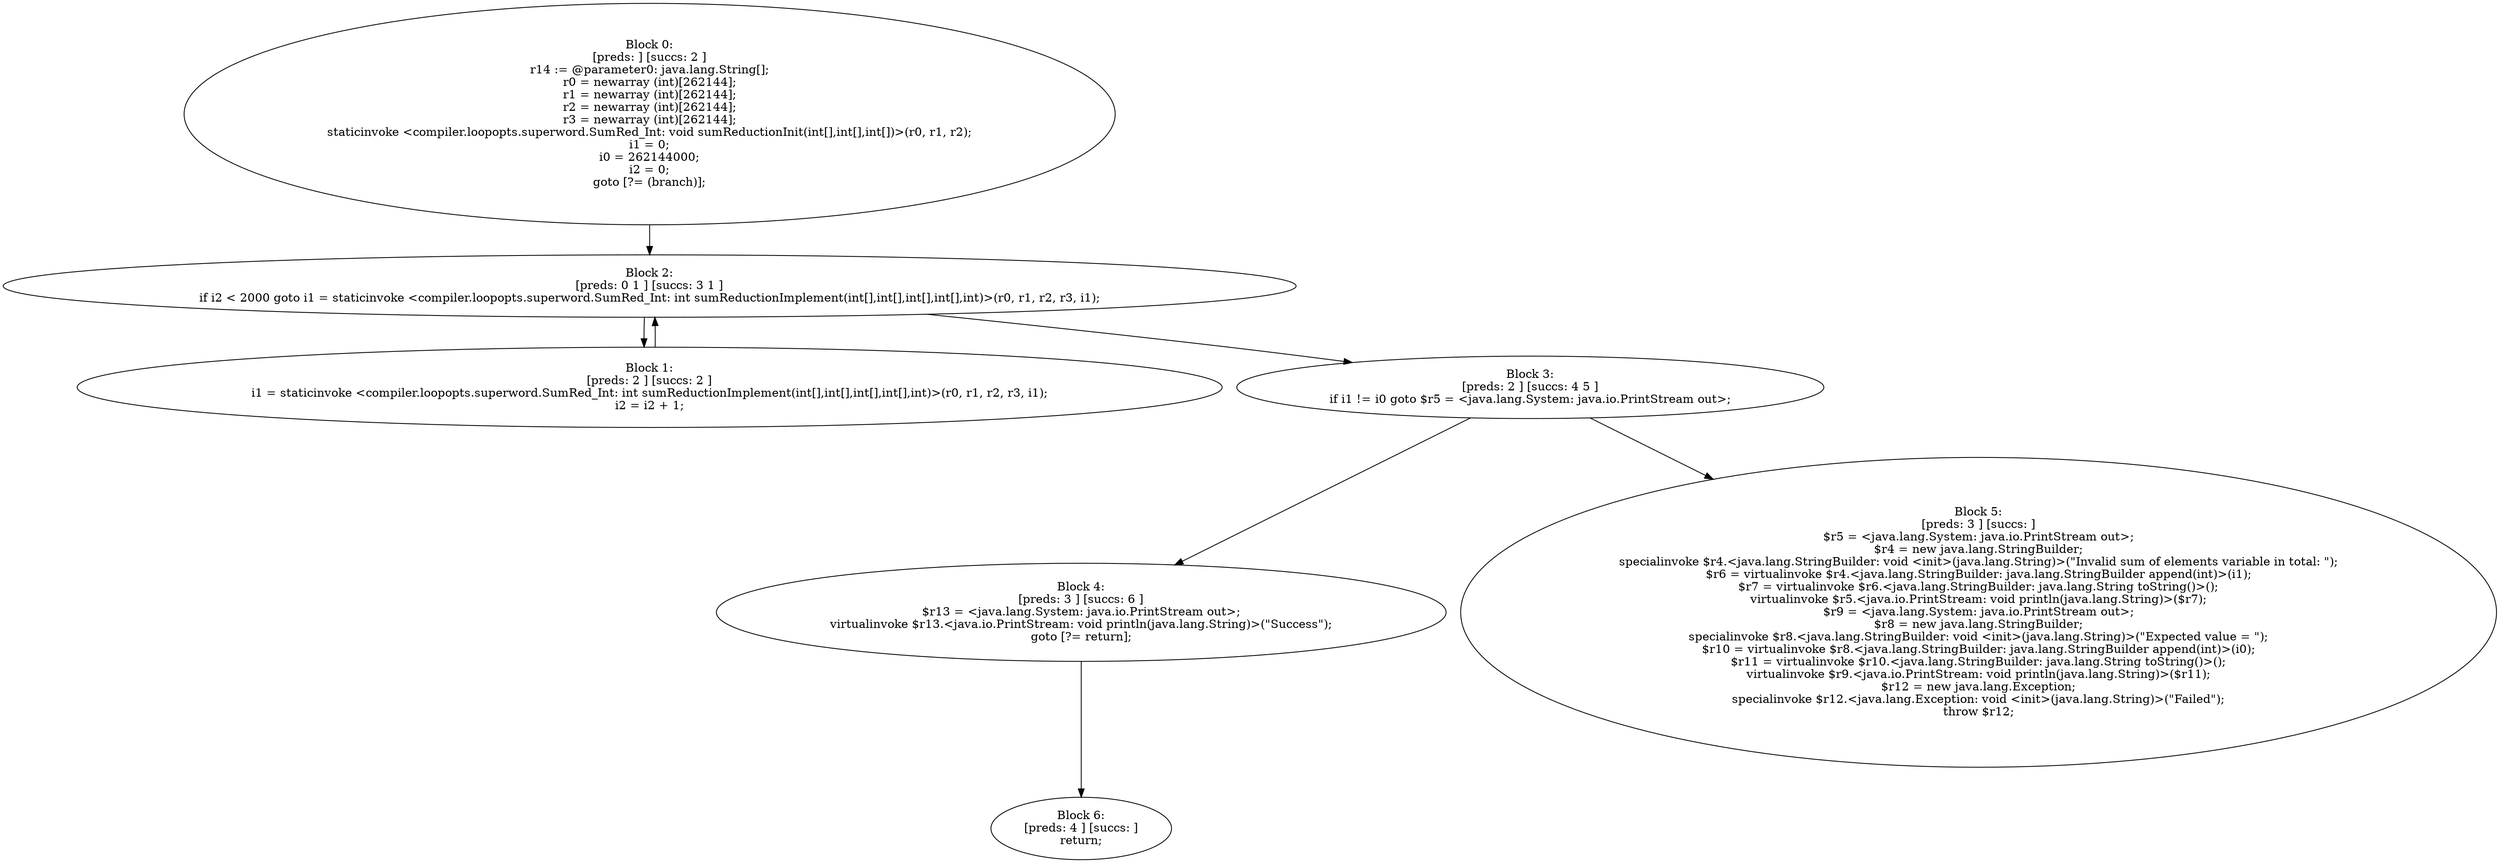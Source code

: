 digraph "unitGraph" {
    "Block 0:
[preds: ] [succs: 2 ]
r14 := @parameter0: java.lang.String[];
r0 = newarray (int)[262144];
r1 = newarray (int)[262144];
r2 = newarray (int)[262144];
r3 = newarray (int)[262144];
staticinvoke <compiler.loopopts.superword.SumRed_Int: void sumReductionInit(int[],int[],int[])>(r0, r1, r2);
i1 = 0;
i0 = 262144000;
i2 = 0;
goto [?= (branch)];
"
    "Block 1:
[preds: 2 ] [succs: 2 ]
i1 = staticinvoke <compiler.loopopts.superword.SumRed_Int: int sumReductionImplement(int[],int[],int[],int[],int)>(r0, r1, r2, r3, i1);
i2 = i2 + 1;
"
    "Block 2:
[preds: 0 1 ] [succs: 3 1 ]
if i2 < 2000 goto i1 = staticinvoke <compiler.loopopts.superword.SumRed_Int: int sumReductionImplement(int[],int[],int[],int[],int)>(r0, r1, r2, r3, i1);
"
    "Block 3:
[preds: 2 ] [succs: 4 5 ]
if i1 != i0 goto $r5 = <java.lang.System: java.io.PrintStream out>;
"
    "Block 4:
[preds: 3 ] [succs: 6 ]
$r13 = <java.lang.System: java.io.PrintStream out>;
virtualinvoke $r13.<java.io.PrintStream: void println(java.lang.String)>(\"Success\");
goto [?= return];
"
    "Block 5:
[preds: 3 ] [succs: ]
$r5 = <java.lang.System: java.io.PrintStream out>;
$r4 = new java.lang.StringBuilder;
specialinvoke $r4.<java.lang.StringBuilder: void <init>(java.lang.String)>(\"Invalid sum of elements variable in total: \");
$r6 = virtualinvoke $r4.<java.lang.StringBuilder: java.lang.StringBuilder append(int)>(i1);
$r7 = virtualinvoke $r6.<java.lang.StringBuilder: java.lang.String toString()>();
virtualinvoke $r5.<java.io.PrintStream: void println(java.lang.String)>($r7);
$r9 = <java.lang.System: java.io.PrintStream out>;
$r8 = new java.lang.StringBuilder;
specialinvoke $r8.<java.lang.StringBuilder: void <init>(java.lang.String)>(\"Expected value = \");
$r10 = virtualinvoke $r8.<java.lang.StringBuilder: java.lang.StringBuilder append(int)>(i0);
$r11 = virtualinvoke $r10.<java.lang.StringBuilder: java.lang.String toString()>();
virtualinvoke $r9.<java.io.PrintStream: void println(java.lang.String)>($r11);
$r12 = new java.lang.Exception;
specialinvoke $r12.<java.lang.Exception: void <init>(java.lang.String)>(\"Failed\");
throw $r12;
"
    "Block 6:
[preds: 4 ] [succs: ]
return;
"
    "Block 0:
[preds: ] [succs: 2 ]
r14 := @parameter0: java.lang.String[];
r0 = newarray (int)[262144];
r1 = newarray (int)[262144];
r2 = newarray (int)[262144];
r3 = newarray (int)[262144];
staticinvoke <compiler.loopopts.superword.SumRed_Int: void sumReductionInit(int[],int[],int[])>(r0, r1, r2);
i1 = 0;
i0 = 262144000;
i2 = 0;
goto [?= (branch)];
"->"Block 2:
[preds: 0 1 ] [succs: 3 1 ]
if i2 < 2000 goto i1 = staticinvoke <compiler.loopopts.superword.SumRed_Int: int sumReductionImplement(int[],int[],int[],int[],int)>(r0, r1, r2, r3, i1);
";
    "Block 1:
[preds: 2 ] [succs: 2 ]
i1 = staticinvoke <compiler.loopopts.superword.SumRed_Int: int sumReductionImplement(int[],int[],int[],int[],int)>(r0, r1, r2, r3, i1);
i2 = i2 + 1;
"->"Block 2:
[preds: 0 1 ] [succs: 3 1 ]
if i2 < 2000 goto i1 = staticinvoke <compiler.loopopts.superword.SumRed_Int: int sumReductionImplement(int[],int[],int[],int[],int)>(r0, r1, r2, r3, i1);
";
    "Block 2:
[preds: 0 1 ] [succs: 3 1 ]
if i2 < 2000 goto i1 = staticinvoke <compiler.loopopts.superword.SumRed_Int: int sumReductionImplement(int[],int[],int[],int[],int)>(r0, r1, r2, r3, i1);
"->"Block 3:
[preds: 2 ] [succs: 4 5 ]
if i1 != i0 goto $r5 = <java.lang.System: java.io.PrintStream out>;
";
    "Block 2:
[preds: 0 1 ] [succs: 3 1 ]
if i2 < 2000 goto i1 = staticinvoke <compiler.loopopts.superword.SumRed_Int: int sumReductionImplement(int[],int[],int[],int[],int)>(r0, r1, r2, r3, i1);
"->"Block 1:
[preds: 2 ] [succs: 2 ]
i1 = staticinvoke <compiler.loopopts.superword.SumRed_Int: int sumReductionImplement(int[],int[],int[],int[],int)>(r0, r1, r2, r3, i1);
i2 = i2 + 1;
";
    "Block 3:
[preds: 2 ] [succs: 4 5 ]
if i1 != i0 goto $r5 = <java.lang.System: java.io.PrintStream out>;
"->"Block 4:
[preds: 3 ] [succs: 6 ]
$r13 = <java.lang.System: java.io.PrintStream out>;
virtualinvoke $r13.<java.io.PrintStream: void println(java.lang.String)>(\"Success\");
goto [?= return];
";
    "Block 3:
[preds: 2 ] [succs: 4 5 ]
if i1 != i0 goto $r5 = <java.lang.System: java.io.PrintStream out>;
"->"Block 5:
[preds: 3 ] [succs: ]
$r5 = <java.lang.System: java.io.PrintStream out>;
$r4 = new java.lang.StringBuilder;
specialinvoke $r4.<java.lang.StringBuilder: void <init>(java.lang.String)>(\"Invalid sum of elements variable in total: \");
$r6 = virtualinvoke $r4.<java.lang.StringBuilder: java.lang.StringBuilder append(int)>(i1);
$r7 = virtualinvoke $r6.<java.lang.StringBuilder: java.lang.String toString()>();
virtualinvoke $r5.<java.io.PrintStream: void println(java.lang.String)>($r7);
$r9 = <java.lang.System: java.io.PrintStream out>;
$r8 = new java.lang.StringBuilder;
specialinvoke $r8.<java.lang.StringBuilder: void <init>(java.lang.String)>(\"Expected value = \");
$r10 = virtualinvoke $r8.<java.lang.StringBuilder: java.lang.StringBuilder append(int)>(i0);
$r11 = virtualinvoke $r10.<java.lang.StringBuilder: java.lang.String toString()>();
virtualinvoke $r9.<java.io.PrintStream: void println(java.lang.String)>($r11);
$r12 = new java.lang.Exception;
specialinvoke $r12.<java.lang.Exception: void <init>(java.lang.String)>(\"Failed\");
throw $r12;
";
    "Block 4:
[preds: 3 ] [succs: 6 ]
$r13 = <java.lang.System: java.io.PrintStream out>;
virtualinvoke $r13.<java.io.PrintStream: void println(java.lang.String)>(\"Success\");
goto [?= return];
"->"Block 6:
[preds: 4 ] [succs: ]
return;
";
}

